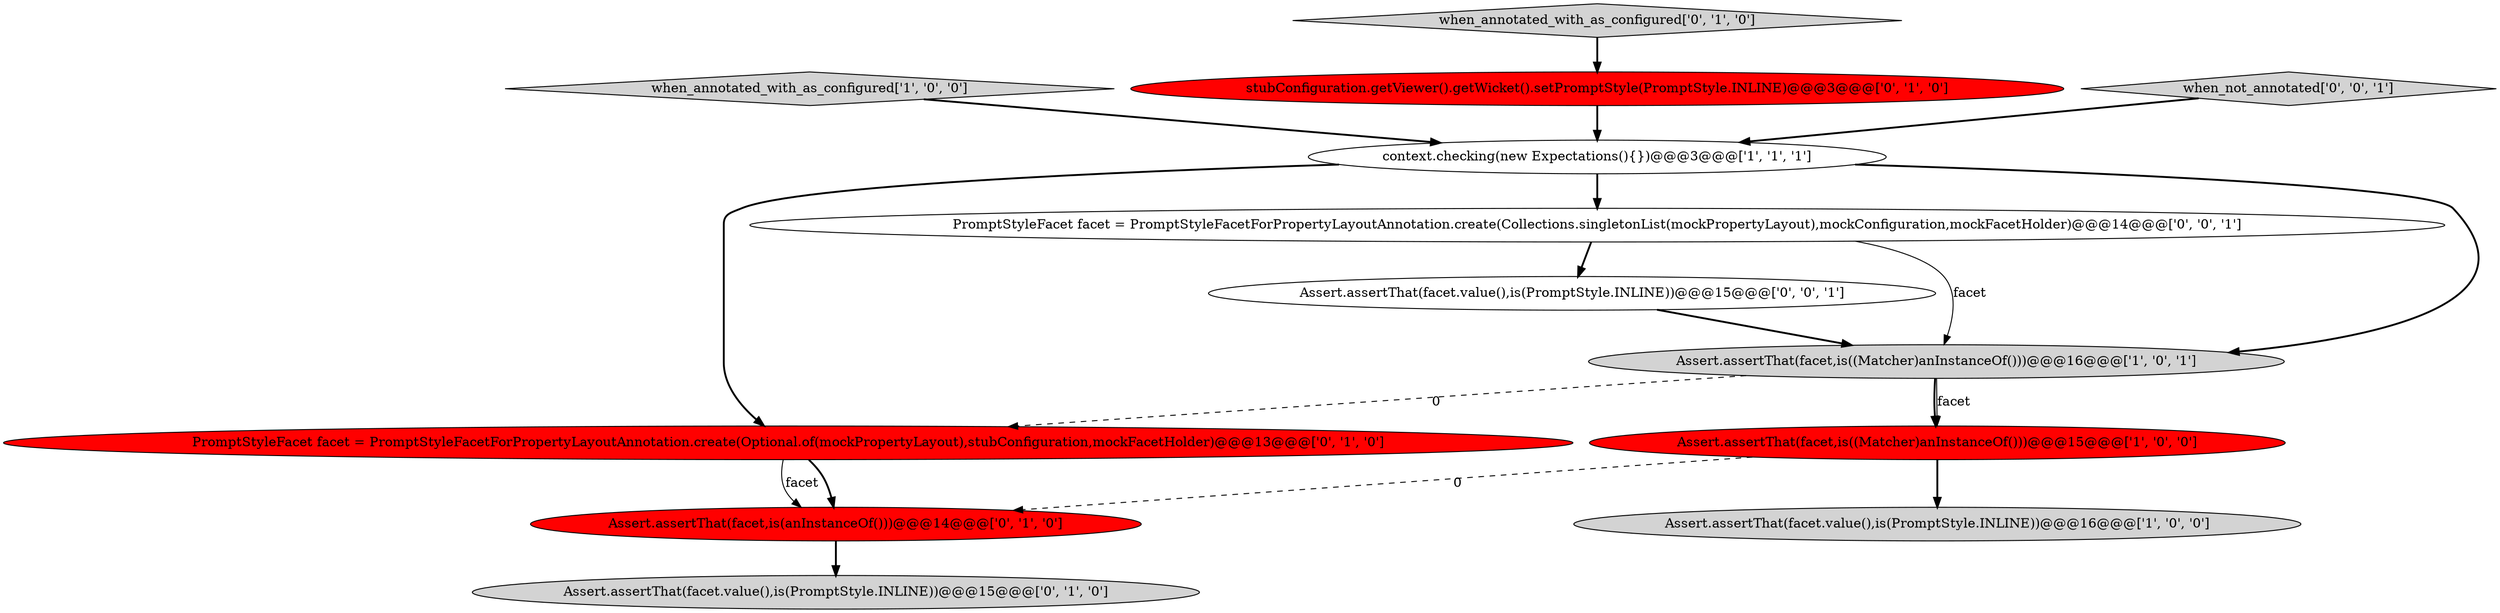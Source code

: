 digraph {
2 [style = filled, label = "Assert.assertThat(facet.value(),is(PromptStyle.INLINE))@@@16@@@['1', '0', '0']", fillcolor = lightgray, shape = ellipse image = "AAA0AAABBB1BBB"];
0 [style = filled, label = "context.checking(new Expectations(){})@@@3@@@['1', '1', '1']", fillcolor = white, shape = ellipse image = "AAA0AAABBB1BBB"];
11 [style = filled, label = "Assert.assertThat(facet.value(),is(PromptStyle.INLINE))@@@15@@@['0', '0', '1']", fillcolor = white, shape = ellipse image = "AAA0AAABBB3BBB"];
7 [style = filled, label = "when_annotated_with_as_configured['0', '1', '0']", fillcolor = lightgray, shape = diamond image = "AAA0AAABBB2BBB"];
1 [style = filled, label = "when_annotated_with_as_configured['1', '0', '0']", fillcolor = lightgray, shape = diamond image = "AAA0AAABBB1BBB"];
6 [style = filled, label = "Assert.assertThat(facet.value(),is(PromptStyle.INLINE))@@@15@@@['0', '1', '0']", fillcolor = lightgray, shape = ellipse image = "AAA0AAABBB2BBB"];
4 [style = filled, label = "Assert.assertThat(facet,is((Matcher)anInstanceOf()))@@@16@@@['1', '0', '1']", fillcolor = lightgray, shape = ellipse image = "AAA0AAABBB1BBB"];
3 [style = filled, label = "Assert.assertThat(facet,is((Matcher)anInstanceOf()))@@@15@@@['1', '0', '0']", fillcolor = red, shape = ellipse image = "AAA1AAABBB1BBB"];
8 [style = filled, label = "Assert.assertThat(facet,is(anInstanceOf()))@@@14@@@['0', '1', '0']", fillcolor = red, shape = ellipse image = "AAA1AAABBB2BBB"];
9 [style = filled, label = "PromptStyleFacet facet = PromptStyleFacetForPropertyLayoutAnnotation.create(Optional.of(mockPropertyLayout),stubConfiguration,mockFacetHolder)@@@13@@@['0', '1', '0']", fillcolor = red, shape = ellipse image = "AAA1AAABBB2BBB"];
12 [style = filled, label = "PromptStyleFacet facet = PromptStyleFacetForPropertyLayoutAnnotation.create(Collections.singletonList(mockPropertyLayout),mockConfiguration,mockFacetHolder)@@@14@@@['0', '0', '1']", fillcolor = white, shape = ellipse image = "AAA0AAABBB3BBB"];
5 [style = filled, label = "stubConfiguration.getViewer().getWicket().setPromptStyle(PromptStyle.INLINE)@@@3@@@['0', '1', '0']", fillcolor = red, shape = ellipse image = "AAA1AAABBB2BBB"];
10 [style = filled, label = "when_not_annotated['0', '0', '1']", fillcolor = lightgray, shape = diamond image = "AAA0AAABBB3BBB"];
3->8 [style = dashed, label="0"];
4->3 [style = solid, label="facet"];
4->3 [style = bold, label=""];
4->9 [style = dashed, label="0"];
0->9 [style = bold, label=""];
8->6 [style = bold, label=""];
7->5 [style = bold, label=""];
1->0 [style = bold, label=""];
3->2 [style = bold, label=""];
5->0 [style = bold, label=""];
9->8 [style = bold, label=""];
0->4 [style = bold, label=""];
12->4 [style = solid, label="facet"];
10->0 [style = bold, label=""];
0->12 [style = bold, label=""];
11->4 [style = bold, label=""];
12->11 [style = bold, label=""];
9->8 [style = solid, label="facet"];
}
